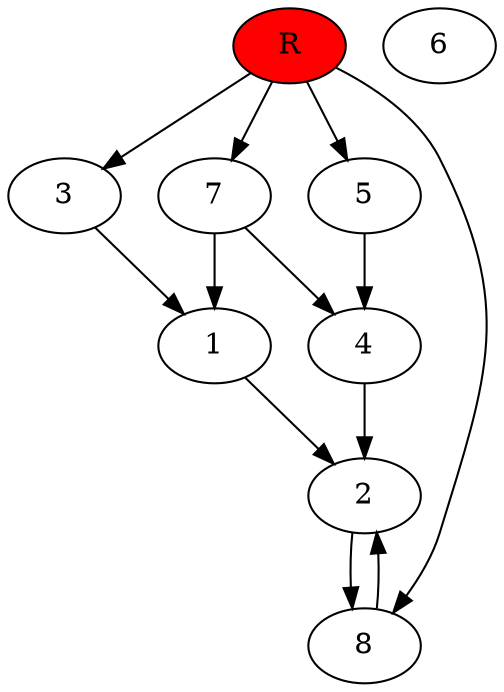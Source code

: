 digraph prb21332 {
	1
	2
	3
	4
	5
	6
	7
	8
	R [fillcolor="#ff0000" style=filled]
	1 -> 2
	2 -> 8
	3 -> 1
	4 -> 2
	5 -> 4
	7 -> 1
	7 -> 4
	8 -> 2
	R -> 3
	R -> 5
	R -> 7
	R -> 8
}
